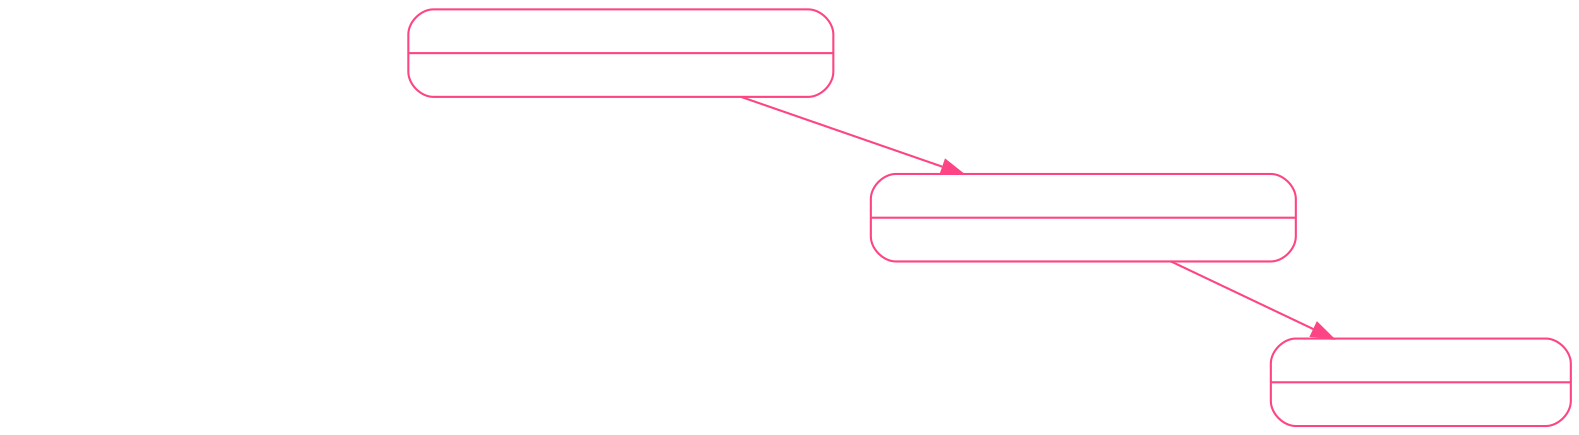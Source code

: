 digraph {
  label=""
	compound=true
	outputorder=edgesfirst

  graph [fontsize=10 fontname="Helvetica-Bold" bgcolor=transparent color=white border=none]
  edge [fontsize=10 fontname="Helvetica" color=white]
  node [shape=record style="rounded" fontsize=12 fontname="Courier" color=white fontcolor=white]

  app_coordinator [label="{AppCoordinator|let scenes: [Coordinator]\l}" color="#fd4485"]
  on_boarding_coordinator [label="{OnBoardingCoordinator|}"]
  authentication_coordinator [label="{AuthenticationCoordinator|}"]
  catalog_menu_coordinator [label="{CatalogCoordinator|let scenes: [Coordinator]\l}" color="#fd4485"]
  home_coordinator [label="{HomeCoordinator|}"]
  series_coordinator [label="{SeriesCoordinator|}"]
  movies_coordinator [label="{MoviesCoordinator|}" color="#fd4485"]

  app_coordinator -> on_boarding_coordinator
  app_coordinator -> authentication_coordinator
  app_coordinator -> catalog_menu_coordinator [color="#fd4485"]

  catalog_menu_coordinator -> home_coordinator
  catalog_menu_coordinator -> series_coordinator
  catalog_menu_coordinator -> movies_coordinator [ color="#fd4485"]
}
